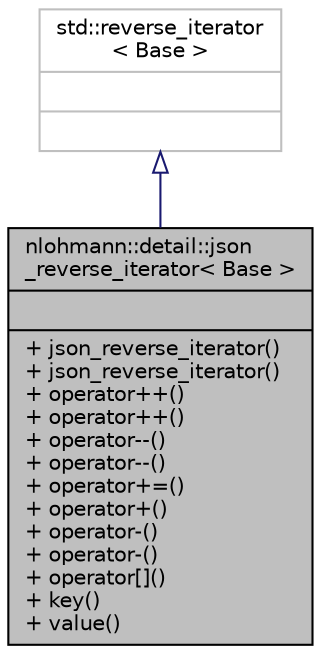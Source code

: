 digraph "nlohmann::detail::json_reverse_iterator&lt; Base &gt;"
{
 // INTERACTIVE_SVG=YES
  edge [fontname="Helvetica",fontsize="10",labelfontname="Helvetica",labelfontsize="10"];
  node [fontname="Helvetica",fontsize="10",shape=record];
  Node1 [label="{nlohmann::detail::json\l_reverse_iterator\< Base \>\n||+ json_reverse_iterator()\l+ json_reverse_iterator()\l+ operator++()\l+ operator++()\l+ operator--()\l+ operator--()\l+ operator+=()\l+ operator+()\l+ operator-()\l+ operator-()\l+ operator[]()\l+ key()\l+ value()\l}",height=0.2,width=0.4,color="black", fillcolor="grey75", style="filled", fontcolor="black"];
  Node2 -> Node1 [dir="back",color="midnightblue",fontsize="10",style="solid",arrowtail="onormal"];
  Node2 [label="{std::reverse_iterator\l\< Base \>\n||}",height=0.2,width=0.4,color="grey75", fillcolor="white", style="filled"];
}
